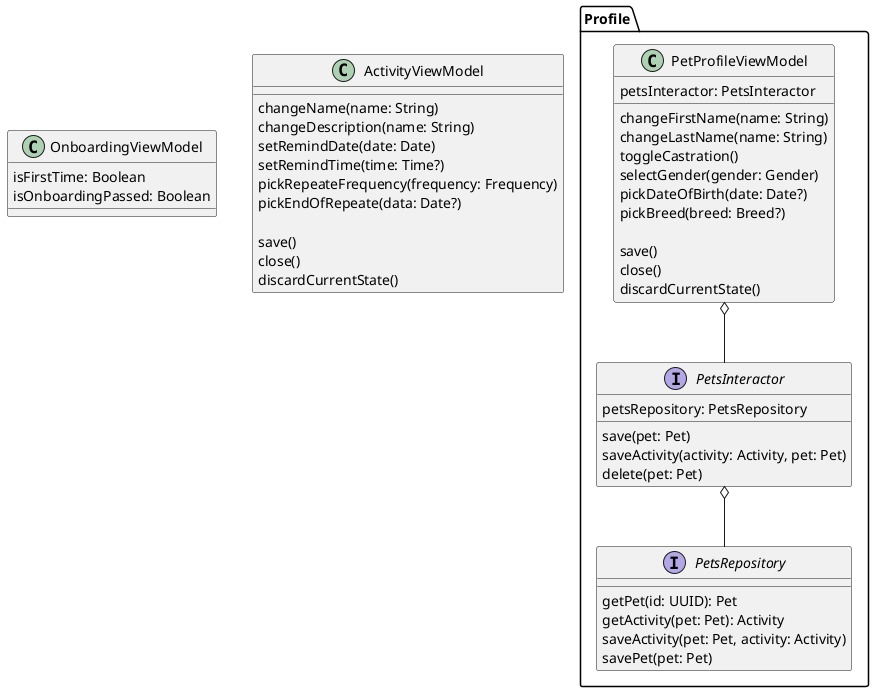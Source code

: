 @startuml

class OnboardingViewModel {
    isFirstTime: Boolean
    isOnboardingPassed: Boolean
}

class ActivityViewModel {
    changeName(name: String)
    changeDescription(name: String)
    setRemindDate(date: Date)
    setRemindTime(time: Time?)
    pickRepeateFrequency(frequency: Frequency)
    pickEndOfRepeate(data: Date?)

    save()
    close()
    discardCurrentState()
}

package Profile {

    interface PetsRepository {
        getPet(id: UUID): Pet
        getActivity(pet: Pet): Activity
        saveActivity(pet: Pet, activity: Activity)
        savePet(pet: Pet)
    }

    interface PetsInteractor {
        petsRepository: PetsRepository

        save(pet: Pet)
        saveActivity(activity: Activity, pet: Pet)
        delete(pet: Pet)
    }

    class PetProfileViewModel {
        petsInteractor: PetsInteractor

        changeFirstName(name: String)
        changeLastName(name: String)
        toggleCastration()
        selectGender(gender: Gender)
        pickDateOfBirth(date: Date?)
        pickBreed(breed: Breed?)

        save()
        close()
        discardCurrentState()
    }

    PetProfileViewModel o-- PetsInteractor
    PetsInteractor o-- PetsRepository
}

@enduml
